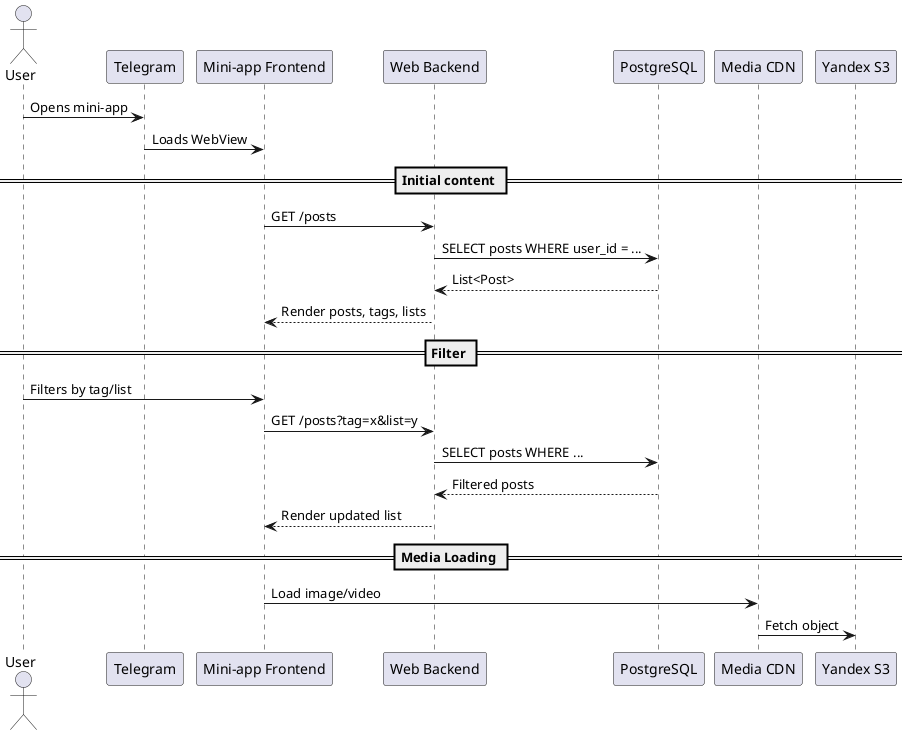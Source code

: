@startuml view_saved_posts
actor User
participant "Telegram" as Telegram
participant "Mini-app Frontend" as Frontend
participant "Web Backend" as Backend
participant "PostgreSQL" as DB
participant "Media CDN" as CDN
participant "Yandex S3" as S3

User -> Telegram : Opens mini-app
Telegram -> Frontend : Loads WebView

== Initial content ==
Frontend -> Backend : GET /posts
Backend -> DB : SELECT posts WHERE user_id = ...
DB --> Backend : List<Post>
Backend --> Frontend : Render posts, tags, lists

== Filter ==
User -> Frontend : Filters by tag/list
Frontend -> Backend : GET /posts?tag=x&list=y
Backend -> DB : SELECT posts WHERE ...
DB --> Backend : Filtered posts
Backend --> Frontend : Render updated list

== Media Loading ==
Frontend -> CDN : Load image/video
CDN -> S3 : Fetch object

@enduml
